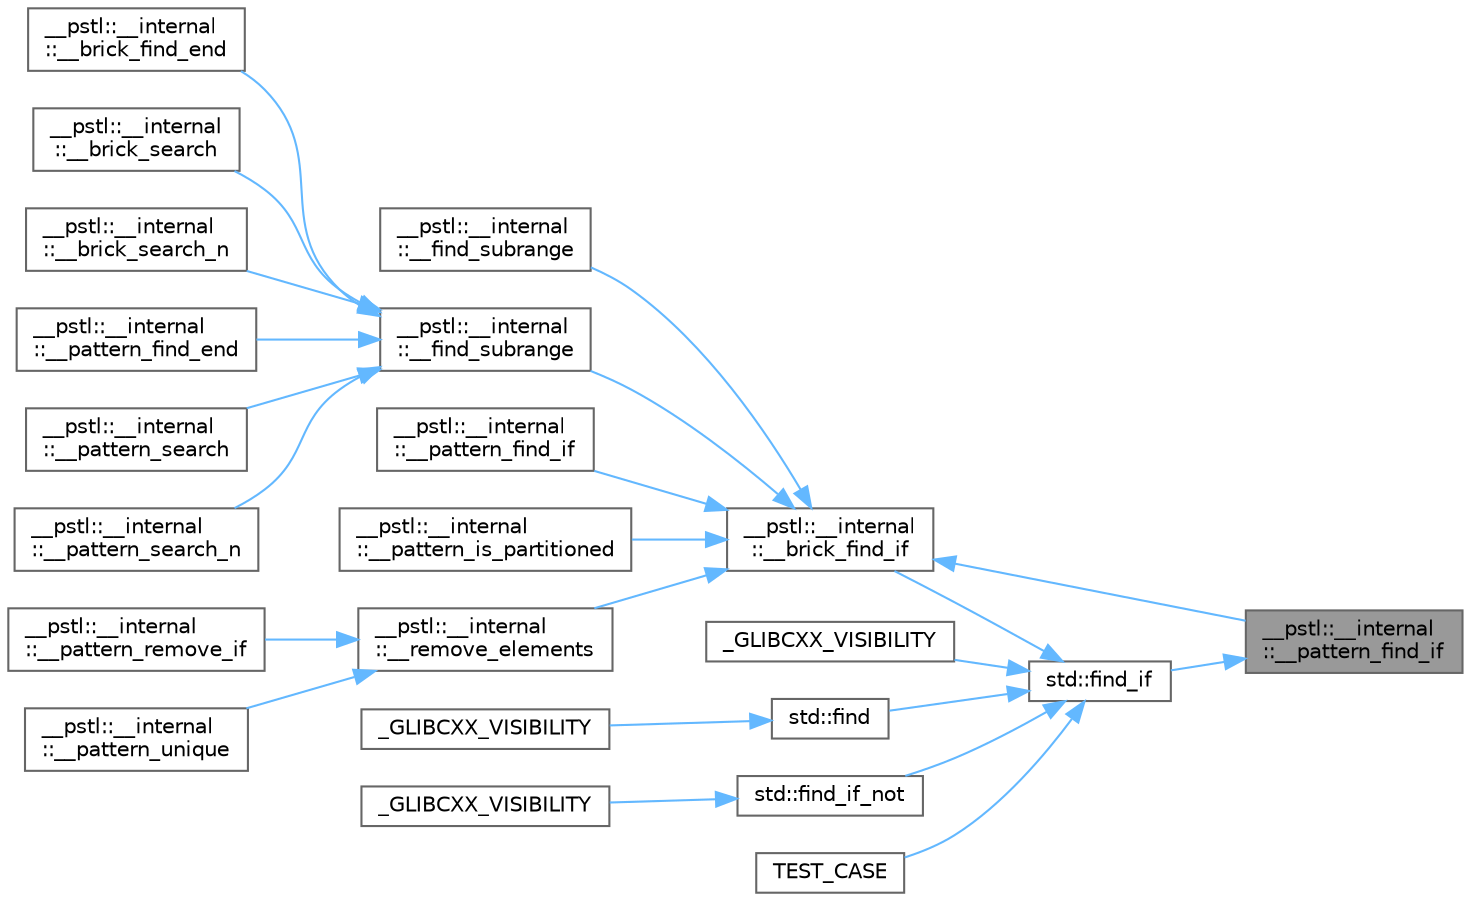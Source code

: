 digraph "__pstl::__internal::__pattern_find_if"
{
 // LATEX_PDF_SIZE
  bgcolor="transparent";
  edge [fontname=Helvetica,fontsize=10,labelfontname=Helvetica,labelfontsize=10];
  node [fontname=Helvetica,fontsize=10,shape=box,height=0.2,width=0.4];
  rankdir="RL";
  Node1 [id="Node000001",label="__pstl::__internal\l::__pattern_find_if",height=0.2,width=0.4,color="gray40", fillcolor="grey60", style="filled", fontcolor="black",tooltip=" "];
  Node1 -> Node2 [id="edge45_Node000001_Node000002",dir="back",color="steelblue1",style="solid",tooltip=" "];
  Node2 [id="Node000002",label="std::find_if",height=0.2,width=0.4,color="grey40", fillcolor="white", style="filled",URL="$namespacestd.html#a12540b98a8b3f5862173e50b92f1de81",tooltip=" "];
  Node2 -> Node3 [id="edge46_Node000002_Node000003",dir="back",color="steelblue1",style="solid",tooltip=" "];
  Node3 [id="Node000003",label="__pstl::__internal\l::__brick_find_if",height=0.2,width=0.4,color="grey40", fillcolor="white", style="filled",URL="$namespace____pstl_1_1____internal.html#ac7d9945ca6e956c4953efb2594b3f761",tooltip=" "];
  Node3 -> Node4 [id="edge47_Node000003_Node000004",dir="back",color="steelblue1",style="solid",tooltip=" "];
  Node4 [id="Node000004",label="__pstl::__internal\l::__find_subrange",height=0.2,width=0.4,color="grey40", fillcolor="white", style="filled",URL="$namespace____pstl_1_1____internal.html#a6f93d988180bca3af81439acef42d29a",tooltip=" "];
  Node3 -> Node5 [id="edge48_Node000003_Node000005",dir="back",color="steelblue1",style="solid",tooltip=" "];
  Node5 [id="Node000005",label="__pstl::__internal\l::__find_subrange",height=0.2,width=0.4,color="grey40", fillcolor="white", style="filled",URL="$namespace____pstl_1_1____internal.html#afb69e05dbf9cbe3f0ee1f4ac80b06717",tooltip=" "];
  Node5 -> Node6 [id="edge49_Node000005_Node000006",dir="back",color="steelblue1",style="solid",tooltip=" "];
  Node6 [id="Node000006",label="__pstl::__internal\l::__brick_find_end",height=0.2,width=0.4,color="grey40", fillcolor="white", style="filled",URL="$namespace____pstl_1_1____internal.html#a2fccb31b7e808df816acc32eca1d7c8e",tooltip=" "];
  Node5 -> Node7 [id="edge50_Node000005_Node000007",dir="back",color="steelblue1",style="solid",tooltip=" "];
  Node7 [id="Node000007",label="__pstl::__internal\l::__brick_search",height=0.2,width=0.4,color="grey40", fillcolor="white", style="filled",URL="$namespace____pstl_1_1____internal.html#a8cdbed978ba5750739475e7ef7118a5b",tooltip=" "];
  Node5 -> Node8 [id="edge51_Node000005_Node000008",dir="back",color="steelblue1",style="solid",tooltip=" "];
  Node8 [id="Node000008",label="__pstl::__internal\l::__brick_search_n",height=0.2,width=0.4,color="grey40", fillcolor="white", style="filled",URL="$namespace____pstl_1_1____internal.html#aaf9729ce5af62bb1b0a1a2fdc7270345",tooltip=" "];
  Node5 -> Node9 [id="edge52_Node000005_Node000009",dir="back",color="steelblue1",style="solid",tooltip=" "];
  Node9 [id="Node000009",label="__pstl::__internal\l::__pattern_find_end",height=0.2,width=0.4,color="grey40", fillcolor="white", style="filled",URL="$namespace____pstl_1_1____internal.html#a4bbac7fb426c503541d7a13f3f6a3ccd",tooltip=" "];
  Node5 -> Node10 [id="edge53_Node000005_Node000010",dir="back",color="steelblue1",style="solid",tooltip=" "];
  Node10 [id="Node000010",label="__pstl::__internal\l::__pattern_search",height=0.2,width=0.4,color="grey40", fillcolor="white", style="filled",URL="$namespace____pstl_1_1____internal.html#a8ccbebe06473a8864e3f075b85bac098",tooltip=" "];
  Node5 -> Node11 [id="edge54_Node000005_Node000011",dir="back",color="steelblue1",style="solid",tooltip=" "];
  Node11 [id="Node000011",label="__pstl::__internal\l::__pattern_search_n",height=0.2,width=0.4,color="grey40", fillcolor="white", style="filled",URL="$namespace____pstl_1_1____internal.html#a8aa1b892e7073b6e0b8d55419e556b10",tooltip=" "];
  Node3 -> Node1 [id="edge55_Node000003_Node000001",dir="back",color="steelblue1",style="solid",tooltip=" "];
  Node3 -> Node12 [id="edge56_Node000003_Node000012",dir="back",color="steelblue1",style="solid",tooltip=" "];
  Node12 [id="Node000012",label="__pstl::__internal\l::__pattern_find_if",height=0.2,width=0.4,color="grey40", fillcolor="white", style="filled",URL="$namespace____pstl_1_1____internal.html#ae297f95d5af67e7659376698b891d9b6",tooltip=" "];
  Node3 -> Node13 [id="edge57_Node000003_Node000013",dir="back",color="steelblue1",style="solid",tooltip=" "];
  Node13 [id="Node000013",label="__pstl::__internal\l::__pattern_is_partitioned",height=0.2,width=0.4,color="grey40", fillcolor="white", style="filled",URL="$namespace____pstl_1_1____internal.html#a731f25ad9c5911a4653029fe4daa672b",tooltip=" "];
  Node3 -> Node14 [id="edge58_Node000003_Node000014",dir="back",color="steelblue1",style="solid",tooltip=" "];
  Node14 [id="Node000014",label="__pstl::__internal\l::__remove_elements",height=0.2,width=0.4,color="grey40", fillcolor="white", style="filled",URL="$namespace____pstl_1_1____internal.html#ab96ad0e98fb260ea102f3a20ddc0dbf0",tooltip=" "];
  Node14 -> Node15 [id="edge59_Node000014_Node000015",dir="back",color="steelblue1",style="solid",tooltip=" "];
  Node15 [id="Node000015",label="__pstl::__internal\l::__pattern_remove_if",height=0.2,width=0.4,color="grey40", fillcolor="white", style="filled",URL="$namespace____pstl_1_1____internal.html#abaac748503657c571bfa47fdc1e0cc08",tooltip=" "];
  Node14 -> Node16 [id="edge60_Node000014_Node000016",dir="back",color="steelblue1",style="solid",tooltip=" "];
  Node16 [id="Node000016",label="__pstl::__internal\l::__pattern_unique",height=0.2,width=0.4,color="grey40", fillcolor="white", style="filled",URL="$namespace____pstl_1_1____internal.html#a11935690aa5dac579ee657f013e63a34",tooltip=" "];
  Node2 -> Node17 [id="edge61_Node000002_Node000017",dir="back",color="steelblue1",style="solid",tooltip=" "];
  Node17 [id="Node000017",label="_GLIBCXX_VISIBILITY",height=0.2,width=0.4,color="grey40", fillcolor="white", style="filled",URL="$_classes_2lib_2include_2c_09_09_2parallel_2algorithmfwd_8h.html#a544d74b2d5d0dd2197f5fd6f02691de0",tooltip=" "];
  Node2 -> Node18 [id="edge62_Node000002_Node000018",dir="back",color="steelblue1",style="solid",tooltip=" "];
  Node18 [id="Node000018",label="std::find",height=0.2,width=0.4,color="grey40", fillcolor="white", style="filled",URL="$namespacestd.html#ae3e398a3f38b0182e770944d57402701",tooltip=" "];
  Node18 -> Node19 [id="edge63_Node000018_Node000019",dir="back",color="steelblue1",style="solid",tooltip=" "];
  Node19 [id="Node000019",label="_GLIBCXX_VISIBILITY",height=0.2,width=0.4,color="grey40", fillcolor="white", style="filled",URL="$_classes_2lib_2include_2c_09_09_2bits_2hashtable_8h.html#a544d74b2d5d0dd2197f5fd6f02691de0",tooltip=" "];
  Node2 -> Node20 [id="edge64_Node000002_Node000020",dir="back",color="steelblue1",style="solid",tooltip=" "];
  Node20 [id="Node000020",label="std::find_if_not",height=0.2,width=0.4,color="grey40", fillcolor="white", style="filled",URL="$namespacestd.html#ae19772fb8787d5b9c35285c98dfa5d79",tooltip=" "];
  Node20 -> Node21 [id="edge65_Node000020_Node000021",dir="back",color="steelblue1",style="solid",tooltip=" "];
  Node21 [id="Node000021",label="_GLIBCXX_VISIBILITY",height=0.2,width=0.4,color="grey40", fillcolor="white", style="filled",URL="$group__sorting__algorithms.html#ga544d74b2d5d0dd2197f5fd6f02691de0",tooltip=" "];
  Node2 -> Node22 [id="edge66_Node000002_Node000022",dir="back",color="steelblue1",style="solid",tooltip=" "];
  Node22 [id="Node000022",label="TEST_CASE",height=0.2,width=0.4,color="grey40", fillcolor="white", style="filled",URL="$using__iterators_8cpp.html#a48a631a186dce5e0bae5142eb5a83260",tooltip=" "];
}
